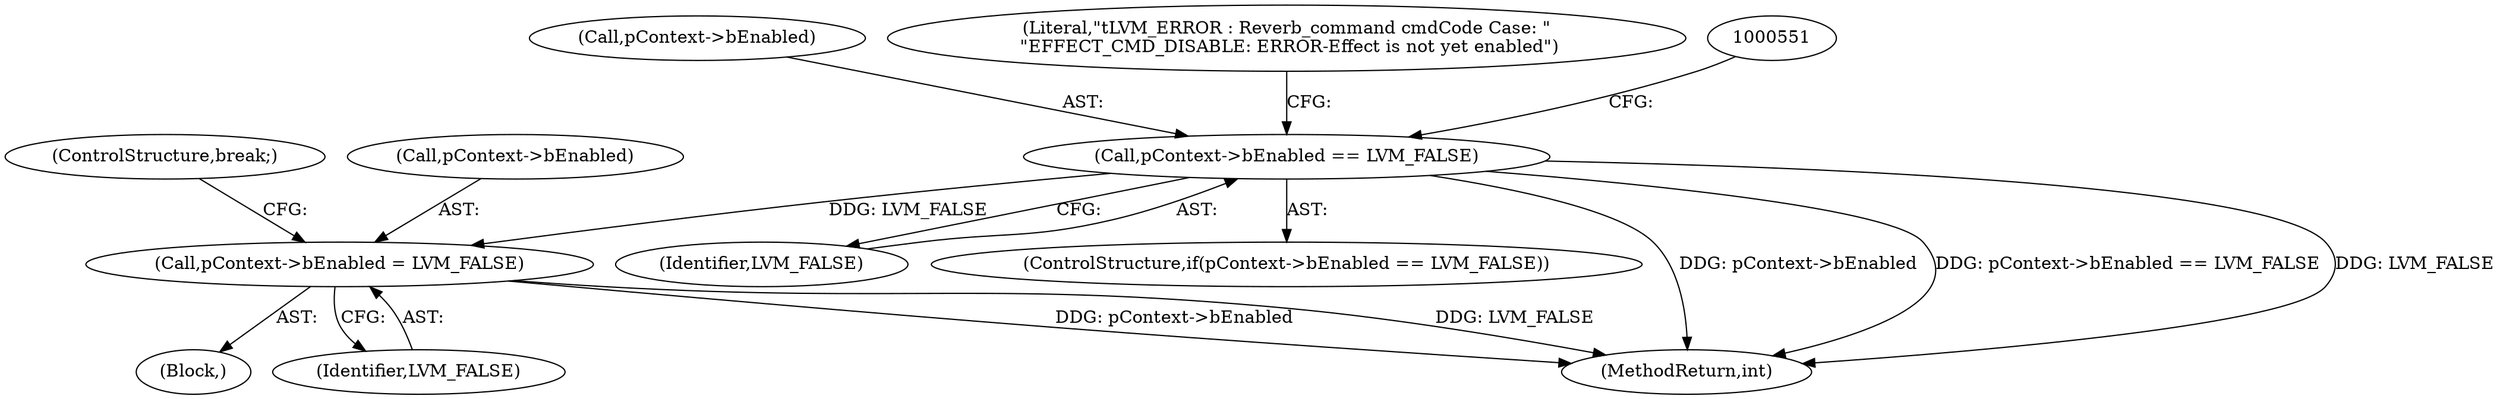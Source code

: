 digraph "0_Android_9e29523b9537983b4c4b205ff868d0b3bca0383b_0@pointer" {
"1000537" [label="(Call,pContext->bEnabled == LVM_FALSE)"];
"1000554" [label="(Call,pContext->bEnabled = LVM_FALSE)"];
"1000138" [label="(Block,)"];
"1000558" [label="(Identifier,LVM_FALSE)"];
"1000559" [label="(ControlStructure,break;)"];
"1000555" [label="(Call,pContext->bEnabled)"];
"1000541" [label="(Identifier,LVM_FALSE)"];
"1000536" [label="(ControlStructure,if(pContext->bEnabled == LVM_FALSE))"];
"1000537" [label="(Call,pContext->bEnabled == LVM_FALSE)"];
"1000538" [label="(Call,pContext->bEnabled)"];
"1000688" [label="(MethodReturn,int)"];
"1000554" [label="(Call,pContext->bEnabled = LVM_FALSE)"];
"1000544" [label="(Literal,\"\tLVM_ERROR : Reverb_command cmdCode Case: \"\n \"EFFECT_CMD_DISABLE: ERROR-Effect is not yet enabled\")"];
"1000537" -> "1000536"  [label="AST: "];
"1000537" -> "1000541"  [label="CFG: "];
"1000538" -> "1000537"  [label="AST: "];
"1000541" -> "1000537"  [label="AST: "];
"1000544" -> "1000537"  [label="CFG: "];
"1000551" -> "1000537"  [label="CFG: "];
"1000537" -> "1000688"  [label="DDG: pContext->bEnabled"];
"1000537" -> "1000688"  [label="DDG: pContext->bEnabled == LVM_FALSE"];
"1000537" -> "1000688"  [label="DDG: LVM_FALSE"];
"1000537" -> "1000554"  [label="DDG: LVM_FALSE"];
"1000554" -> "1000138"  [label="AST: "];
"1000554" -> "1000558"  [label="CFG: "];
"1000555" -> "1000554"  [label="AST: "];
"1000558" -> "1000554"  [label="AST: "];
"1000559" -> "1000554"  [label="CFG: "];
"1000554" -> "1000688"  [label="DDG: pContext->bEnabled"];
"1000554" -> "1000688"  [label="DDG: LVM_FALSE"];
}
